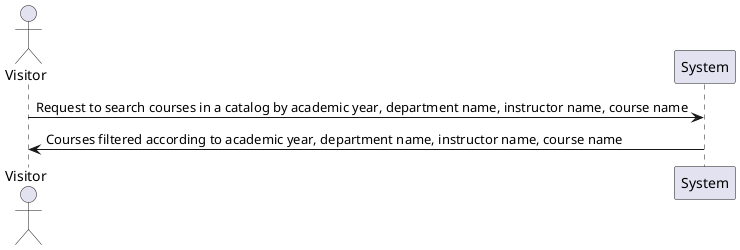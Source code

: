 @startuml
actor Visitor
Visitor -> System: Request to search courses in a catalog by academic year, department name, instructor name, course name
System -> Visitor: Courses filtered according to academic year, department name, instructor name, course name
@enduml